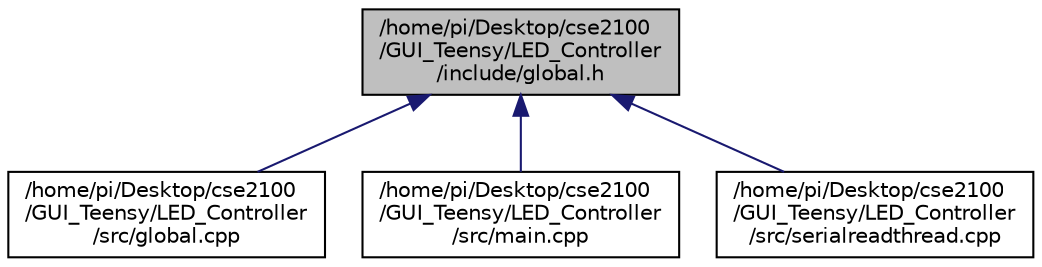 digraph "/home/pi/Desktop/cse2100/GUI_Teensy/LED_Controller/include/global.h"
{
  edge [fontname="Helvetica",fontsize="10",labelfontname="Helvetica",labelfontsize="10"];
  node [fontname="Helvetica",fontsize="10",shape=record];
  Node1 [label="/home/pi/Desktop/cse2100\l/GUI_Teensy/LED_Controller\l/include/global.h",height=0.2,width=0.4,color="black", fillcolor="grey75", style="filled", fontcolor="black"];
  Node1 -> Node2 [dir="back",color="midnightblue",fontsize="10",style="solid",fontname="Helvetica"];
  Node2 [label="/home/pi/Desktop/cse2100\l/GUI_Teensy/LED_Controller\l/src/global.cpp",height=0.2,width=0.4,color="black", fillcolor="white", style="filled",URL="$global_8cpp.html"];
  Node1 -> Node3 [dir="back",color="midnightblue",fontsize="10",style="solid",fontname="Helvetica"];
  Node3 [label="/home/pi/Desktop/cse2100\l/GUI_Teensy/LED_Controller\l/src/main.cpp",height=0.2,width=0.4,color="black", fillcolor="white", style="filled",URL="$main_8cpp.html"];
  Node1 -> Node4 [dir="back",color="midnightblue",fontsize="10",style="solid",fontname="Helvetica"];
  Node4 [label="/home/pi/Desktop/cse2100\l/GUI_Teensy/LED_Controller\l/src/serialreadthread.cpp",height=0.2,width=0.4,color="black", fillcolor="white", style="filled",URL="$serialreadthread_8cpp.html"];
}
